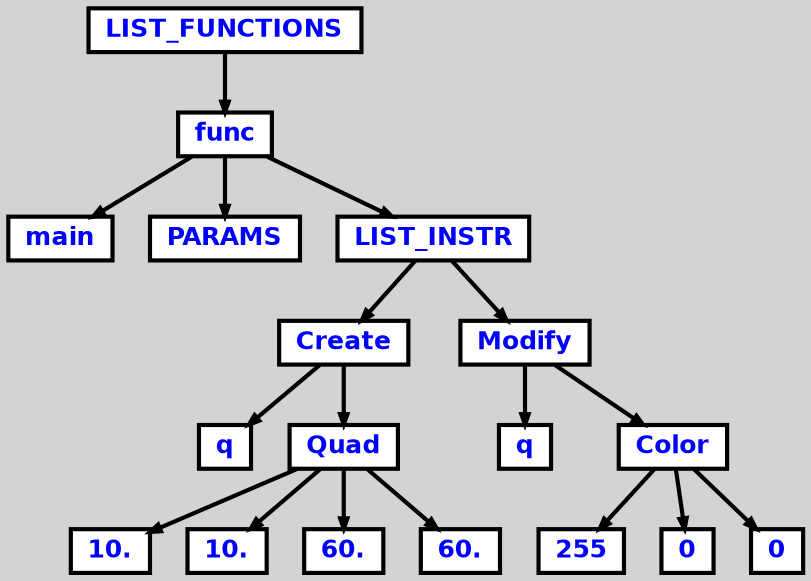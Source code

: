 digraph {

	ordering=out;
	ranksep=.4;
	bgcolor="lightgrey"; node [shape=box, fixedsize=false, fontsize=12, fontname="Helvetica-bold", fontcolor="blue"
		width=.25, height=.25, color="black", fillcolor="white", style="filled, solid, bold"];
	edge [arrowsize=.5, color="black", style="bold"]

  n0 [label="LIST_FUNCTIONS"];
  n1 [label="func"];
  n1 [label="func"];
  n2 [label="main"];
  n3 [label="PARAMS"];
  n4 [label="LIST_INSTR"];
  n4 [label="LIST_INSTR"];
  n5 [label="Create"];
  n5 [label="Create"];
  n6 [label="q"];
  n7 [label="Quad"];
  n7 [label="Quad"];
  n8 [label="10."];
  n9 [label="10."];
  n10 [label="60."];
  n11 [label="60."];
  n12 [label="Modify"];
  n12 [label="Modify"];
  n13 [label="q"];
  n14 [label="Color"];
  n14 [label="Color"];
  n15 [label="255"];
  n16 [label="0"];
  n17 [label="0"];

  n0 -> n1 // "LIST_FUNCTIONS" -> "func"
  n1 -> n2 // "func" -> "main"
  n1 -> n3 // "func" -> "PARAMS"
  n1 -> n4 // "func" -> "LIST_INSTR"
  n4 -> n5 // "LIST_INSTR" -> "Create"
  n5 -> n6 // "Create" -> "q"
  n5 -> n7 // "Create" -> "Quad"
  n7 -> n8 // "Quad" -> "10."
  n7 -> n9 // "Quad" -> "10."
  n7 -> n10 // "Quad" -> "60."
  n7 -> n11 // "Quad" -> "60."
  n4 -> n12 // "LIST_INSTR" -> "Modify"
  n12 -> n13 // "Modify" -> "q"
  n12 -> n14 // "Modify" -> "Color"
  n14 -> n15 // "Color" -> "255"
  n14 -> n16 // "Color" -> "0"
  n14 -> n17 // "Color" -> "0"

}
